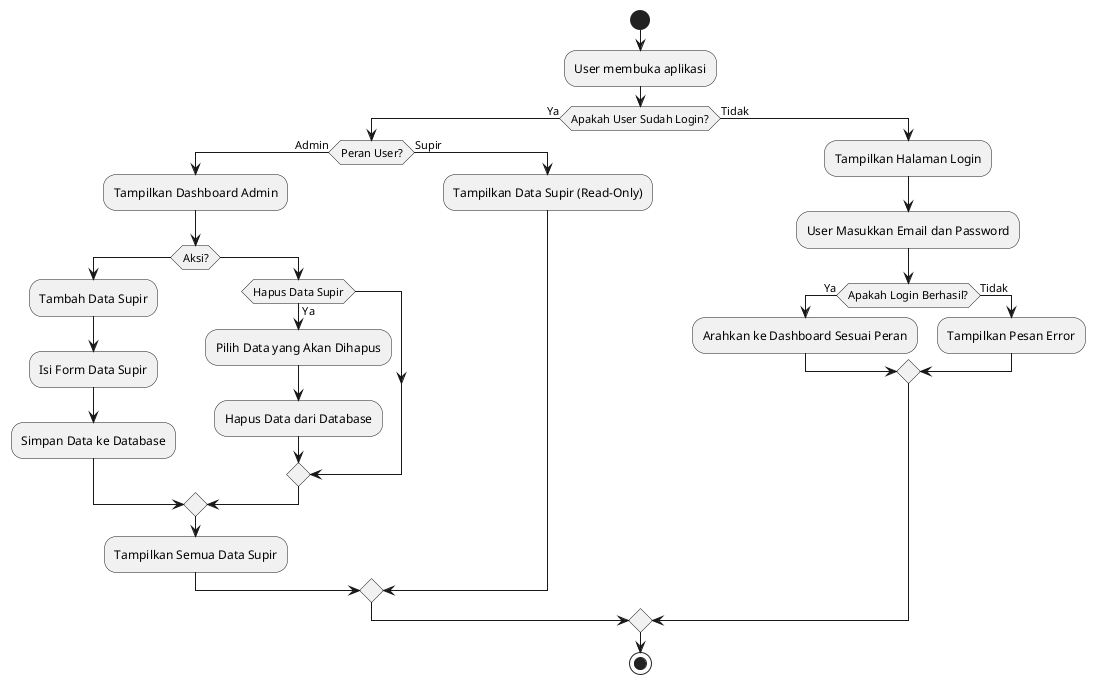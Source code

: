 @startuml alur
start

:User membuka aplikasi;

if (Apakah User Sudah Login?) then (Ya)
    if (Peran User?) then (Admin)
        :Tampilkan Dashboard Admin;
        if (Aksi?) then
            :Tambah Data Supir;
            :Isi Form Data Supir;
            :Simpan Data ke Database;
        else
            if (Hapus Data Supir) then (Ya)
                :Pilih Data yang Akan Dihapus;
                :Hapus Data dari Database;
            endif
        endif
        :Tampilkan Semua Data Supir;
    else (Supir)
        :Tampilkan Data Supir (Read-Only);
    endif
else (Tidak)
    :Tampilkan Halaman Login;
    :User Masukkan Email dan Password;
    if (Apakah Login Berhasil?) then (Ya)
        :Arahkan ke Dashboard Sesuai Peran;
    else (Tidak)
        :Tampilkan Pesan Error;
    endif
endif

stop
@enduml
